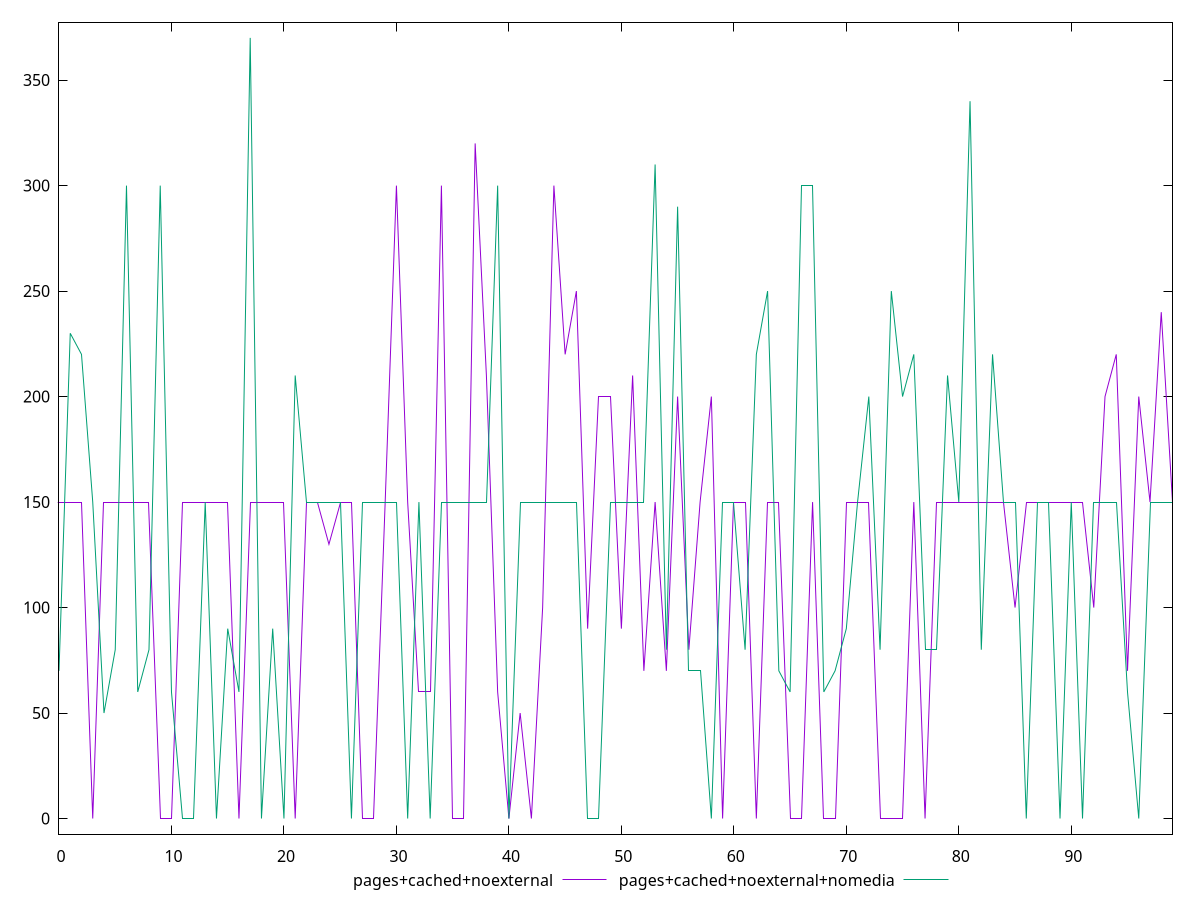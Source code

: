 reset

$pagesCachedNoexternal <<EOF
0 150
1 150
2 150
3 0
4 150
5 150
6 150
7 150
8 150
9 0
10 0
11 150
12 150
13 150
14 150
15 150
16 0
17 150
18 150
19 150
20 150
21 0
22 150
23 150
24 130
25 150
26 150
27 0
28 0
29 150
30 300
31 150
32 60
33 60
34 300
35 0
36 0
37 320
38 210
39 60
40 0
41 50
42 0
43 100
44 300
45 220
46 250
47 90
48 200
49 200
50 90
51 210
52 70
53 150
54 70
55 200
56 80
57 150
58 200
59 0
60 150
61 150
62 0
63 150
64 150
65 0
66 0
67 150
68 0
69 0
70 150
71 150
72 150
73 0
74 0
75 0
76 150
77 0
78 150
79 150
80 150
81 150
82 150
83 150
84 150
85 100
86 150
87 150
88 150
89 150
90 150
91 150
92 100
93 200
94 220
95 70
96 200
97 150
98 240
99 150
EOF

$pagesCachedNoexternalNomedia <<EOF
0 70
1 230
2 220
3 150
4 50
5 80
6 300
7 60
8 80
9 300
10 60
11 0
12 0
13 150
14 0
15 90
16 60
17 370
18 0
19 90
20 0
21 210
22 150
23 150
24 150
25 150
26 0
27 150
28 150
29 150
30 150
31 0
32 150
33 0
34 150
35 150
36 150
37 150
38 150
39 300
40 0
41 150
42 150
43 150
44 150
45 150
46 150
47 0
48 0
49 150
50 150
51 150
52 150
53 310
54 80
55 290
56 70
57 70
58 0
59 150
60 150
61 80
62 220
63 250
64 70
65 60
66 300
67 300
68 60
69 70
70 90
71 150
72 200
73 80
74 250
75 200
76 220
77 80
78 80
79 210
80 150
81 340
82 80
83 220
84 150
85 150
86 0
87 150
88 150
89 0
90 150
91 0
92 150
93 150
94 150
95 60
96 0
97 150
98 150
99 150
EOF

set key outside below
set xrange [0:99]
set yrange [-7.4:377.4]
set trange [-7.4:377.4]
set terminal svg size 640, 520 enhanced background rgb 'white'
set output "reprap/unused-css-rules/comparison/line/2_vs_3.svg"

plot $pagesCachedNoexternal title "pages+cached+noexternal" with line, \
     $pagesCachedNoexternalNomedia title "pages+cached+noexternal+nomedia" with line

reset
